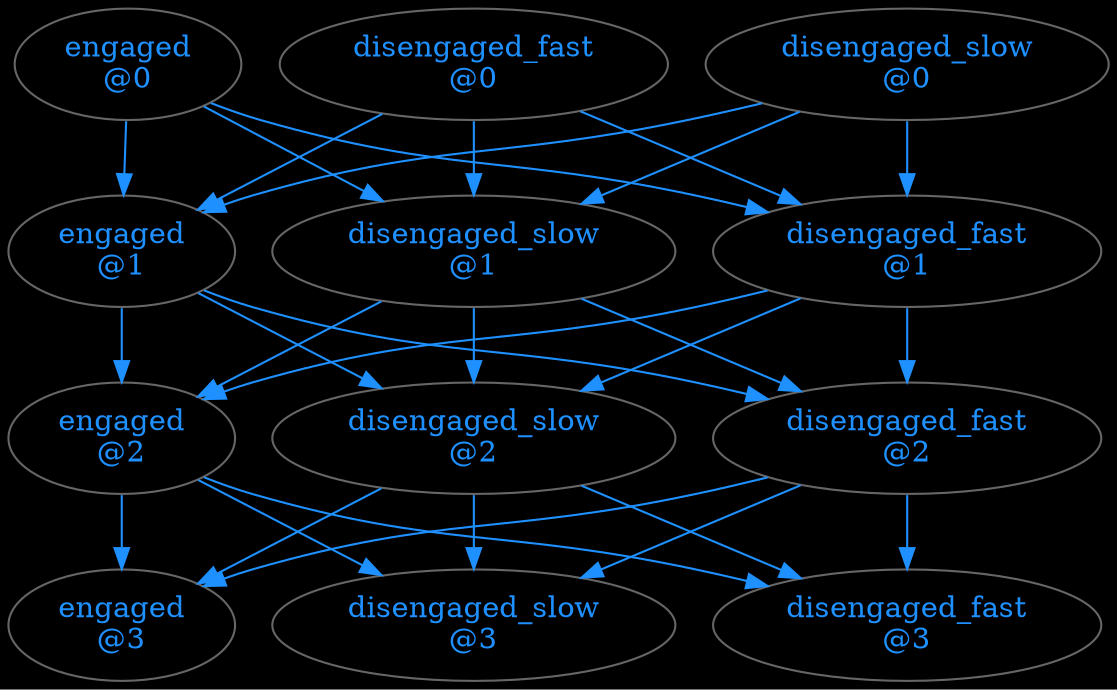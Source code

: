strict digraph mode_graph {
graph [bgcolor=black margin=0.0] ;
  node [
  style=filled
  fillcolor=black
  fontcolor="#1e90ff"
  color="#666666"
  ] ;
  edge [color="#1e90ff" fontcolor="#222222"] ;
  

  "engaged\n@0" -> "engaged\n@1" ;
  "engaged\n@1" -> "engaged\n@2" ;
  "engaged\n@2" -> "engaged\n@3" ;

  "engaged\n@0" -> "engaged\n@1" ;
  "engaged\n@1" -> "engaged\n@2" ;
  "engaged\n@2" -> "disengaged_slow\n@3" ;

  "engaged\n@0" -> "engaged\n@1" ;
  "engaged\n@1" -> "engaged\n@2" ;
  "engaged\n@2" -> "disengaged_fast\n@3" ;

  "engaged\n@0" -> "engaged\n@1" ;
  "engaged\n@1" -> "disengaged_slow\n@2" ;
  "disengaged_slow\n@2" -> "disengaged_slow\n@3" ;

  "engaged\n@0" -> "engaged\n@1" ;
  "engaged\n@1" -> "disengaged_slow\n@2" ;
  "disengaged_slow\n@2" -> "engaged\n@3" ;

  "engaged\n@0" -> "engaged\n@1" ;
  "engaged\n@1" -> "disengaged_slow\n@2" ;
  "disengaged_slow\n@2" -> "disengaged_fast\n@3" ;

  "engaged\n@0" -> "engaged\n@1" ;
  "engaged\n@1" -> "disengaged_fast\n@2" ;
  "disengaged_fast\n@2" -> "disengaged_fast\n@3" ;

  "engaged\n@0" -> "engaged\n@1" ;
  "engaged\n@1" -> "disengaged_fast\n@2" ;
  "disengaged_fast\n@2" -> "disengaged_slow\n@3" ;

  "engaged\n@0" -> "engaged\n@1" ;
  "engaged\n@1" -> "disengaged_fast\n@2" ;
  "disengaged_fast\n@2" -> "engaged\n@3" ;

  "engaged\n@0" -> "disengaged_slow\n@1" ;
  "disengaged_slow\n@1" -> "engaged\n@2" ;
  "engaged\n@2" -> "engaged\n@3" ;

  "engaged\n@0" -> "disengaged_slow\n@1" ;
  "disengaged_slow\n@1" -> "engaged\n@2" ;
  "engaged\n@2" -> "disengaged_slow\n@3" ;

  "engaged\n@0" -> "disengaged_slow\n@1" ;
  "disengaged_slow\n@1" -> "engaged\n@2" ;
  "engaged\n@2" -> "disengaged_fast\n@3" ;

  "engaged\n@0" -> "disengaged_slow\n@1" ;
  "disengaged_slow\n@1" -> "disengaged_slow\n@2" ;
  "disengaged_slow\n@2" -> "disengaged_slow\n@3" ;

  "engaged\n@0" -> "disengaged_slow\n@1" ;
  "disengaged_slow\n@1" -> "disengaged_slow\n@2" ;
  "disengaged_slow\n@2" -> "disengaged_fast\n@3" ;

  "engaged\n@0" -> "disengaged_slow\n@1" ;
  "disengaged_slow\n@1" -> "disengaged_slow\n@2" ;
  "disengaged_slow\n@2" -> "engaged\n@3" ;

  "engaged\n@0" -> "disengaged_slow\n@1" ;
  "disengaged_slow\n@1" -> "disengaged_fast\n@2" ;
  "disengaged_fast\n@2" -> "disengaged_fast\n@3" ;

  "engaged\n@0" -> "disengaged_slow\n@1" ;
  "disengaged_slow\n@1" -> "disengaged_fast\n@2" ;
  "disengaged_fast\n@2" -> "engaged\n@3" ;

  "engaged\n@0" -> "disengaged_slow\n@1" ;
  "disengaged_slow\n@1" -> "disengaged_fast\n@2" ;
  "disengaged_fast\n@2" -> "disengaged_slow\n@3" ;

  "engaged\n@0" -> "disengaged_fast\n@1" ;
  "disengaged_fast\n@1" -> "disengaged_slow\n@2" ;
  "disengaged_slow\n@2" -> "disengaged_fast\n@3" ;

  "engaged\n@0" -> "disengaged_fast\n@1" ;
  "disengaged_fast\n@1" -> "disengaged_slow\n@2" ;
  "disengaged_slow\n@2" -> "engaged\n@3" ;

  "engaged\n@0" -> "disengaged_fast\n@1" ;
  "disengaged_fast\n@1" -> "disengaged_slow\n@2" ;
  "disengaged_slow\n@2" -> "disengaged_slow\n@3" ;

  "engaged\n@0" -> "disengaged_fast\n@1" ;
  "disengaged_fast\n@1" -> "engaged\n@2" ;
  "engaged\n@2" -> "disengaged_slow\n@3" ;

  "engaged\n@0" -> "disengaged_fast\n@1" ;
  "disengaged_fast\n@1" -> "engaged\n@2" ;
  "engaged\n@2" -> "engaged\n@3" ;

  "engaged\n@0" -> "disengaged_fast\n@1" ;
  "disengaged_fast\n@1" -> "engaged\n@2" ;
  "engaged\n@2" -> "disengaged_fast\n@3" ;

  "engaged\n@0" -> "disengaged_fast\n@1" ;
  "disengaged_fast\n@1" -> "disengaged_fast\n@2" ;
  "disengaged_fast\n@2" -> "disengaged_fast\n@3" ;

  "engaged\n@0" -> "disengaged_fast\n@1" ;
  "disengaged_fast\n@1" -> "disengaged_fast\n@2" ;
  "disengaged_fast\n@2" -> "engaged\n@3" ;

  "engaged\n@0" -> "disengaged_fast\n@1" ;
  "disengaged_fast\n@1" -> "disengaged_fast\n@2" ;
  "disengaged_fast\n@2" -> "disengaged_slow\n@3" ;

  "disengaged_fast\n@0" -> "engaged\n@1" ;
  "engaged\n@1" -> "disengaged_slow\n@2" ;
  "disengaged_slow\n@2" -> "disengaged_slow\n@3" ;

  "disengaged_fast\n@0" -> "engaged\n@1" ;
  "engaged\n@1" -> "disengaged_slow\n@2" ;
  "disengaged_slow\n@2" -> "engaged\n@3" ;

  "disengaged_fast\n@0" -> "engaged\n@1" ;
  "engaged\n@1" -> "disengaged_slow\n@2" ;
  "disengaged_slow\n@2" -> "disengaged_fast\n@3" ;

  "disengaged_fast\n@0" -> "engaged\n@1" ;
  "engaged\n@1" -> "engaged\n@2" ;
  "engaged\n@2" -> "disengaged_slow\n@3" ;

  "disengaged_fast\n@0" -> "engaged\n@1" ;
  "engaged\n@1" -> "engaged\n@2" ;
  "engaged\n@2" -> "engaged\n@3" ;

  "disengaged_fast\n@0" -> "engaged\n@1" ;
  "engaged\n@1" -> "engaged\n@2" ;
  "engaged\n@2" -> "disengaged_fast\n@3" ;

  "disengaged_fast\n@0" -> "engaged\n@1" ;
  "engaged\n@1" -> "disengaged_fast\n@2" ;
  "disengaged_fast\n@2" -> "disengaged_slow\n@3" ;

  "disengaged_fast\n@0" -> "engaged\n@1" ;
  "engaged\n@1" -> "disengaged_fast\n@2" ;
  "disengaged_fast\n@2" -> "engaged\n@3" ;

  "disengaged_fast\n@0" -> "engaged\n@1" ;
  "engaged\n@1" -> "disengaged_fast\n@2" ;
  "disengaged_fast\n@2" -> "disengaged_fast\n@3" ;

  "disengaged_fast\n@0" -> "disengaged_slow\n@1" ;
  "disengaged_slow\n@1" -> "engaged\n@2" ;
  "engaged\n@2" -> "disengaged_slow\n@3" ;

  "disengaged_fast\n@0" -> "disengaged_slow\n@1" ;
  "disengaged_slow\n@1" -> "engaged\n@2" ;
  "engaged\n@2" -> "engaged\n@3" ;

  "disengaged_fast\n@0" -> "disengaged_slow\n@1" ;
  "disengaged_slow\n@1" -> "engaged\n@2" ;
  "engaged\n@2" -> "disengaged_fast\n@3" ;

  "disengaged_fast\n@0" -> "disengaged_slow\n@1" ;
  "disengaged_slow\n@1" -> "disengaged_slow\n@2" ;
  "disengaged_slow\n@2" -> "disengaged_slow\n@3" ;

  "disengaged_fast\n@0" -> "disengaged_slow\n@1" ;
  "disengaged_slow\n@1" -> "disengaged_slow\n@2" ;
  "disengaged_slow\n@2" -> "engaged\n@3" ;

  "disengaged_fast\n@0" -> "disengaged_slow\n@1" ;
  "disengaged_slow\n@1" -> "disengaged_slow\n@2" ;
  "disengaged_slow\n@2" -> "disengaged_fast\n@3" ;

  "disengaged_fast\n@0" -> "disengaged_slow\n@1" ;
  "disengaged_slow\n@1" -> "disengaged_fast\n@2" ;
  "disengaged_fast\n@2" -> "disengaged_slow\n@3" ;

  "disengaged_fast\n@0" -> "disengaged_slow\n@1" ;
  "disengaged_slow\n@1" -> "disengaged_fast\n@2" ;
  "disengaged_fast\n@2" -> "engaged\n@3" ;

  "disengaged_fast\n@0" -> "disengaged_slow\n@1" ;
  "disengaged_slow\n@1" -> "disengaged_fast\n@2" ;
  "disengaged_fast\n@2" -> "disengaged_fast\n@3" ;

  "disengaged_fast\n@0" -> "disengaged_fast\n@1" ;
  "disengaged_fast\n@1" -> "disengaged_slow\n@2" ;
  "disengaged_slow\n@2" -> "disengaged_slow\n@3" ;

  "disengaged_fast\n@0" -> "disengaged_fast\n@1" ;
  "disengaged_fast\n@1" -> "disengaged_slow\n@2" ;
  "disengaged_slow\n@2" -> "engaged\n@3" ;

  "disengaged_fast\n@0" -> "disengaged_fast\n@1" ;
  "disengaged_fast\n@1" -> "disengaged_slow\n@2" ;
  "disengaged_slow\n@2" -> "disengaged_fast\n@3" ;

  "disengaged_fast\n@0" -> "disengaged_fast\n@1" ;
  "disengaged_fast\n@1" -> "disengaged_fast\n@2" ;
  "disengaged_fast\n@2" -> "disengaged_slow\n@3" ;

  "disengaged_fast\n@0" -> "disengaged_fast\n@1" ;
  "disengaged_fast\n@1" -> "disengaged_fast\n@2" ;
  "disengaged_fast\n@2" -> "engaged\n@3" ;

  "disengaged_fast\n@0" -> "disengaged_fast\n@1" ;
  "disengaged_fast\n@1" -> "disengaged_fast\n@2" ;
  "disengaged_fast\n@2" -> "disengaged_fast\n@3" ;

  "disengaged_fast\n@0" -> "disengaged_fast\n@1" ;
  "disengaged_fast\n@1" -> "engaged\n@2" ;
  "engaged\n@2" -> "disengaged_fast\n@3" ;

  "disengaged_fast\n@0" -> "disengaged_fast\n@1" ;
  "disengaged_fast\n@1" -> "engaged\n@2" ;
  "engaged\n@2" -> "engaged\n@3" ;

  "disengaged_fast\n@0" -> "disengaged_fast\n@1" ;
  "disengaged_fast\n@1" -> "engaged\n@2" ;
  "engaged\n@2" -> "disengaged_slow\n@3" ;

  "disengaged_slow\n@0" -> "engaged\n@1" ;
  "engaged\n@1" -> "disengaged_slow\n@2" ;
  "disengaged_slow\n@2" -> "disengaged_slow\n@3" ;

  "disengaged_slow\n@0" -> "engaged\n@1" ;
  "engaged\n@1" -> "disengaged_slow\n@2" ;
  "disengaged_slow\n@2" -> "engaged\n@3" ;

  "disengaged_slow\n@0" -> "engaged\n@1" ;
  "engaged\n@1" -> "disengaged_slow\n@2" ;
  "disengaged_slow\n@2" -> "disengaged_fast\n@3" ;

  "disengaged_slow\n@0" -> "engaged\n@1" ;
  "engaged\n@1" -> "engaged\n@2" ;
  "engaged\n@2" -> "disengaged_fast\n@3" ;

  "disengaged_slow\n@0" -> "engaged\n@1" ;
  "engaged\n@1" -> "engaged\n@2" ;
  "engaged\n@2" -> "engaged\n@3" ;

  "disengaged_slow\n@0" -> "engaged\n@1" ;
  "engaged\n@1" -> "engaged\n@2" ;
  "engaged\n@2" -> "disengaged_slow\n@3" ;

  "disengaged_slow\n@0" -> "engaged\n@1" ;
  "engaged\n@1" -> "disengaged_fast\n@2" ;
  "disengaged_fast\n@2" -> "disengaged_slow\n@3" ;

  "disengaged_slow\n@0" -> "engaged\n@1" ;
  "engaged\n@1" -> "disengaged_fast\n@2" ;
  "disengaged_fast\n@2" -> "engaged\n@3" ;

  "disengaged_slow\n@0" -> "engaged\n@1" ;
  "engaged\n@1" -> "disengaged_fast\n@2" ;
  "disengaged_fast\n@2" -> "disengaged_fast\n@3" ;

  "disengaged_slow\n@0" -> "disengaged_slow\n@1" ;
  "disengaged_slow\n@1" -> "engaged\n@2" ;
  "engaged\n@2" -> "disengaged_fast\n@3" ;

  "disengaged_slow\n@0" -> "disengaged_slow\n@1" ;
  "disengaged_slow\n@1" -> "engaged\n@2" ;
  "engaged\n@2" -> "engaged\n@3" ;

  "disengaged_slow\n@0" -> "disengaged_slow\n@1" ;
  "disengaged_slow\n@1" -> "engaged\n@2" ;
  "engaged\n@2" -> "disengaged_slow\n@3" ;

  "disengaged_slow\n@0" -> "disengaged_slow\n@1" ;
  "disengaged_slow\n@1" -> "disengaged_fast\n@2" ;
  "disengaged_fast\n@2" -> "disengaged_fast\n@3" ;

  "disengaged_slow\n@0" -> "disengaged_slow\n@1" ;
  "disengaged_slow\n@1" -> "disengaged_fast\n@2" ;
  "disengaged_fast\n@2" -> "engaged\n@3" ;

  "disengaged_slow\n@0" -> "disengaged_slow\n@1" ;
  "disengaged_slow\n@1" -> "disengaged_fast\n@2" ;
  "disengaged_fast\n@2" -> "disengaged_slow\n@3" ;

  "disengaged_slow\n@0" -> "disengaged_slow\n@1" ;
  "disengaged_slow\n@1" -> "disengaged_slow\n@2" ;
  "disengaged_slow\n@2" -> "disengaged_slow\n@3" ;

  "disengaged_slow\n@0" -> "disengaged_slow\n@1" ;
  "disengaged_slow\n@1" -> "disengaged_slow\n@2" ;
  "disengaged_slow\n@2" -> "engaged\n@3" ;

  "disengaged_slow\n@0" -> "disengaged_slow\n@1" ;
  "disengaged_slow\n@1" -> "disengaged_slow\n@2" ;
  "disengaged_slow\n@2" -> "disengaged_fast\n@3" ;

  "disengaged_slow\n@0" -> "disengaged_fast\n@1" ;
  "disengaged_fast\n@1" -> "disengaged_slow\n@2" ;
  "disengaged_slow\n@2" -> "disengaged_fast\n@3" ;

  "disengaged_slow\n@0" -> "disengaged_fast\n@1" ;
  "disengaged_fast\n@1" -> "disengaged_slow\n@2" ;
  "disengaged_slow\n@2" -> "engaged\n@3" ;

  "disengaged_slow\n@0" -> "disengaged_fast\n@1" ;
  "disengaged_fast\n@1" -> "disengaged_slow\n@2" ;
  "disengaged_slow\n@2" -> "disengaged_slow\n@3" ;

  "disengaged_slow\n@0" -> "disengaged_fast\n@1" ;
  "disengaged_fast\n@1" -> "disengaged_fast\n@2" ;
  "disengaged_fast\n@2" -> "disengaged_fast\n@3" ;

  "disengaged_slow\n@0" -> "disengaged_fast\n@1" ;
  "disengaged_fast\n@1" -> "disengaged_fast\n@2" ;
  "disengaged_fast\n@2" -> "engaged\n@3" ;

  "disengaged_slow\n@0" -> "disengaged_fast\n@1" ;
  "disengaged_fast\n@1" -> "disengaged_fast\n@2" ;
  "disengaged_fast\n@2" -> "disengaged_slow\n@3" ;

  "disengaged_slow\n@0" -> "disengaged_fast\n@1" ;
  "disengaged_fast\n@1" -> "engaged\n@2" ;
  "engaged\n@2" -> "disengaged_slow\n@3" ;

  "disengaged_slow\n@0" -> "disengaged_fast\n@1" ;
  "disengaged_fast\n@1" -> "engaged\n@2" ;
  "engaged\n@2" -> "engaged\n@3" ;

  "disengaged_slow\n@0" -> "disengaged_fast\n@1" ;
  "disengaged_fast\n@1" -> "engaged\n@2" ;
  "engaged\n@2" -> "disengaged_fast\n@3" ;

}
